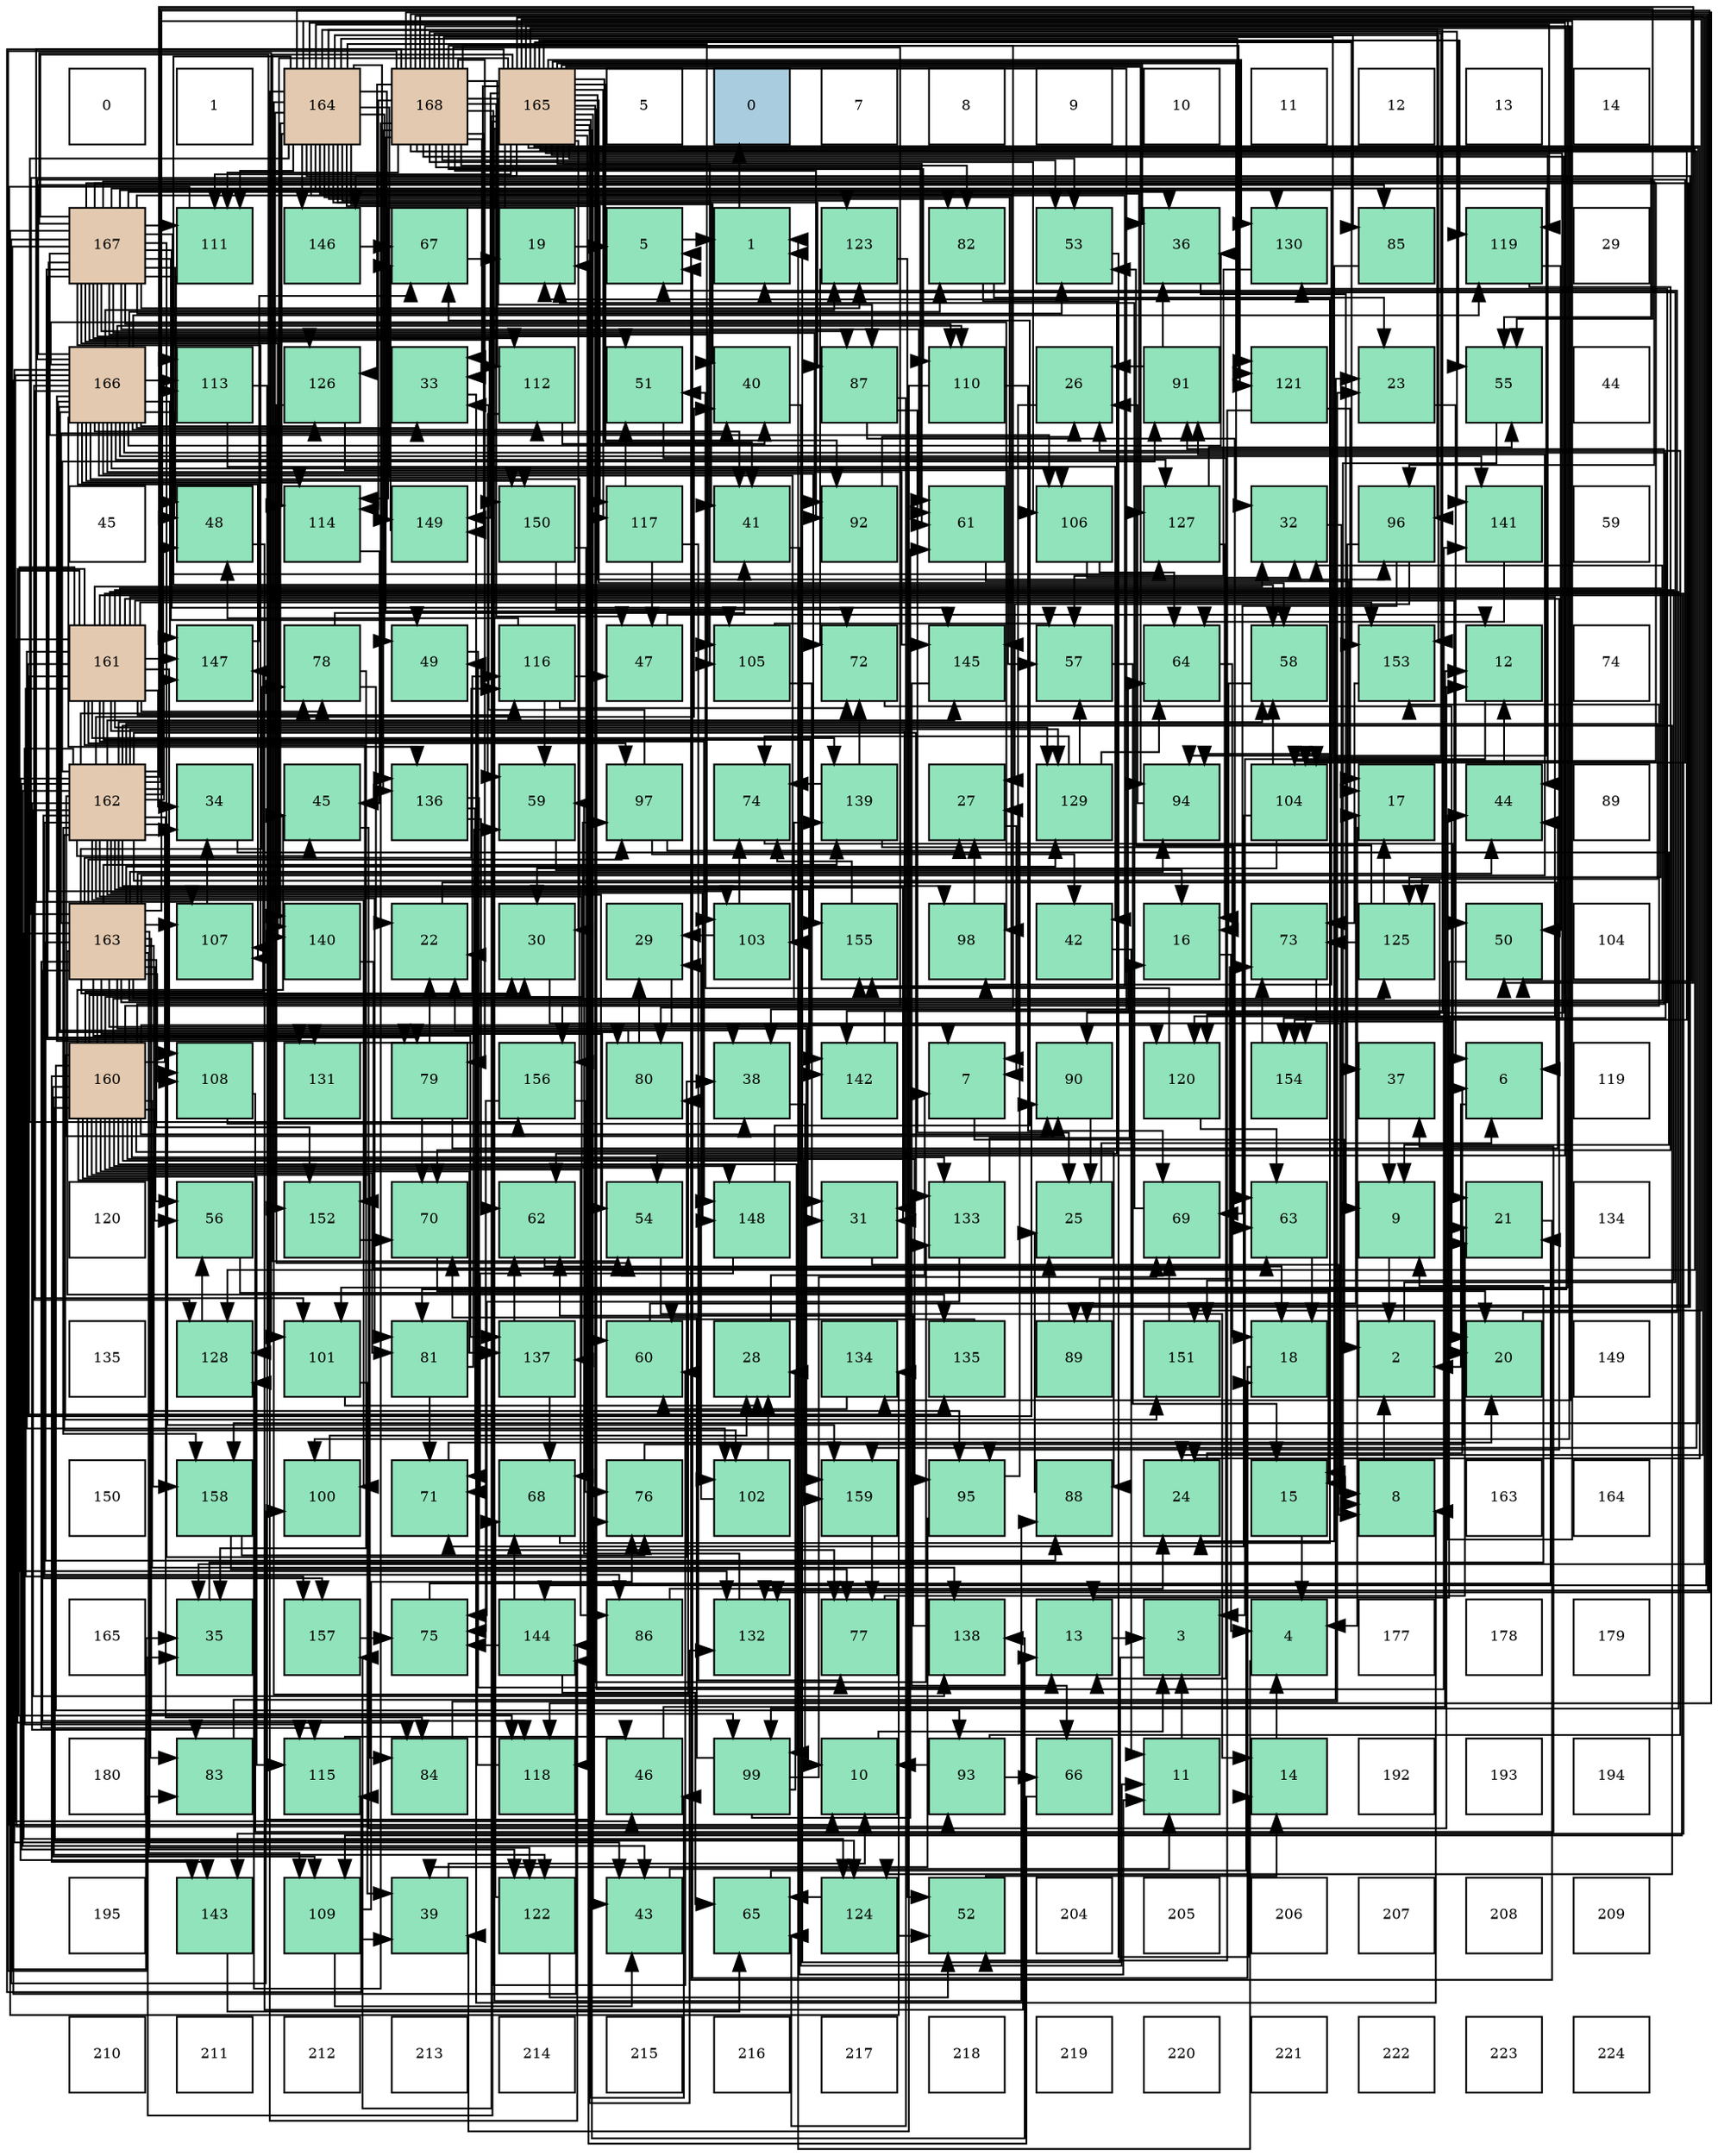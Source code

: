 digraph layout{
 rankdir=TB;
 splines=ortho;
 node [style=filled shape=square fixedsize=true width=0.6];
0[label="0", fontsize=8, fillcolor="#ffffff"];
1[label="1", fontsize=8, fillcolor="#ffffff"];
2[label="164", fontsize=8, fillcolor="#e3c9af"];
3[label="168", fontsize=8, fillcolor="#e3c9af"];
4[label="165", fontsize=8, fillcolor="#e3c9af"];
5[label="5", fontsize=8, fillcolor="#ffffff"];
6[label="0", fontsize=8, fillcolor="#a9ccde"];
7[label="7", fontsize=8, fillcolor="#ffffff"];
8[label="8", fontsize=8, fillcolor="#ffffff"];
9[label="9", fontsize=8, fillcolor="#ffffff"];
10[label="10", fontsize=8, fillcolor="#ffffff"];
11[label="11", fontsize=8, fillcolor="#ffffff"];
12[label="12", fontsize=8, fillcolor="#ffffff"];
13[label="13", fontsize=8, fillcolor="#ffffff"];
14[label="14", fontsize=8, fillcolor="#ffffff"];
15[label="167", fontsize=8, fillcolor="#e3c9af"];
16[label="111", fontsize=8, fillcolor="#91e3bb"];
17[label="146", fontsize=8, fillcolor="#91e3bb"];
18[label="67", fontsize=8, fillcolor="#91e3bb"];
19[label="19", fontsize=8, fillcolor="#91e3bb"];
20[label="5", fontsize=8, fillcolor="#91e3bb"];
21[label="1", fontsize=8, fillcolor="#91e3bb"];
22[label="123", fontsize=8, fillcolor="#91e3bb"];
23[label="82", fontsize=8, fillcolor="#91e3bb"];
24[label="53", fontsize=8, fillcolor="#91e3bb"];
25[label="36", fontsize=8, fillcolor="#91e3bb"];
26[label="130", fontsize=8, fillcolor="#91e3bb"];
27[label="85", fontsize=8, fillcolor="#91e3bb"];
28[label="119", fontsize=8, fillcolor="#91e3bb"];
29[label="29", fontsize=8, fillcolor="#ffffff"];
30[label="166", fontsize=8, fillcolor="#e3c9af"];
31[label="113", fontsize=8, fillcolor="#91e3bb"];
32[label="126", fontsize=8, fillcolor="#91e3bb"];
33[label="33", fontsize=8, fillcolor="#91e3bb"];
34[label="112", fontsize=8, fillcolor="#91e3bb"];
35[label="51", fontsize=8, fillcolor="#91e3bb"];
36[label="40", fontsize=8, fillcolor="#91e3bb"];
37[label="87", fontsize=8, fillcolor="#91e3bb"];
38[label="110", fontsize=8, fillcolor="#91e3bb"];
39[label="26", fontsize=8, fillcolor="#91e3bb"];
40[label="91", fontsize=8, fillcolor="#91e3bb"];
41[label="121", fontsize=8, fillcolor="#91e3bb"];
42[label="23", fontsize=8, fillcolor="#91e3bb"];
43[label="55", fontsize=8, fillcolor="#91e3bb"];
44[label="44", fontsize=8, fillcolor="#ffffff"];
45[label="45", fontsize=8, fillcolor="#ffffff"];
46[label="48", fontsize=8, fillcolor="#91e3bb"];
47[label="114", fontsize=8, fillcolor="#91e3bb"];
48[label="149", fontsize=8, fillcolor="#91e3bb"];
49[label="150", fontsize=8, fillcolor="#91e3bb"];
50[label="117", fontsize=8, fillcolor="#91e3bb"];
51[label="41", fontsize=8, fillcolor="#91e3bb"];
52[label="92", fontsize=8, fillcolor="#91e3bb"];
53[label="61", fontsize=8, fillcolor="#91e3bb"];
54[label="106", fontsize=8, fillcolor="#91e3bb"];
55[label="127", fontsize=8, fillcolor="#91e3bb"];
56[label="32", fontsize=8, fillcolor="#91e3bb"];
57[label="96", fontsize=8, fillcolor="#91e3bb"];
58[label="141", fontsize=8, fillcolor="#91e3bb"];
59[label="59", fontsize=8, fillcolor="#ffffff"];
60[label="161", fontsize=8, fillcolor="#e3c9af"];
61[label="147", fontsize=8, fillcolor="#91e3bb"];
62[label="78", fontsize=8, fillcolor="#91e3bb"];
63[label="49", fontsize=8, fillcolor="#91e3bb"];
64[label="116", fontsize=8, fillcolor="#91e3bb"];
65[label="47", fontsize=8, fillcolor="#91e3bb"];
66[label="105", fontsize=8, fillcolor="#91e3bb"];
67[label="72", fontsize=8, fillcolor="#91e3bb"];
68[label="145", fontsize=8, fillcolor="#91e3bb"];
69[label="57", fontsize=8, fillcolor="#91e3bb"];
70[label="64", fontsize=8, fillcolor="#91e3bb"];
71[label="58", fontsize=8, fillcolor="#91e3bb"];
72[label="153", fontsize=8, fillcolor="#91e3bb"];
73[label="12", fontsize=8, fillcolor="#91e3bb"];
74[label="74", fontsize=8, fillcolor="#ffffff"];
75[label="162", fontsize=8, fillcolor="#e3c9af"];
76[label="34", fontsize=8, fillcolor="#91e3bb"];
77[label="45", fontsize=8, fillcolor="#91e3bb"];
78[label="136", fontsize=8, fillcolor="#91e3bb"];
79[label="59", fontsize=8, fillcolor="#91e3bb"];
80[label="97", fontsize=8, fillcolor="#91e3bb"];
81[label="74", fontsize=8, fillcolor="#91e3bb"];
82[label="139", fontsize=8, fillcolor="#91e3bb"];
83[label="27", fontsize=8, fillcolor="#91e3bb"];
84[label="129", fontsize=8, fillcolor="#91e3bb"];
85[label="94", fontsize=8, fillcolor="#91e3bb"];
86[label="104", fontsize=8, fillcolor="#91e3bb"];
87[label="17", fontsize=8, fillcolor="#91e3bb"];
88[label="44", fontsize=8, fillcolor="#91e3bb"];
89[label="89", fontsize=8, fillcolor="#ffffff"];
90[label="163", fontsize=8, fillcolor="#e3c9af"];
91[label="107", fontsize=8, fillcolor="#91e3bb"];
92[label="140", fontsize=8, fillcolor="#91e3bb"];
93[label="22", fontsize=8, fillcolor="#91e3bb"];
94[label="30", fontsize=8, fillcolor="#91e3bb"];
95[label="29", fontsize=8, fillcolor="#91e3bb"];
96[label="103", fontsize=8, fillcolor="#91e3bb"];
97[label="155", fontsize=8, fillcolor="#91e3bb"];
98[label="98", fontsize=8, fillcolor="#91e3bb"];
99[label="42", fontsize=8, fillcolor="#91e3bb"];
100[label="16", fontsize=8, fillcolor="#91e3bb"];
101[label="73", fontsize=8, fillcolor="#91e3bb"];
102[label="125", fontsize=8, fillcolor="#91e3bb"];
103[label="50", fontsize=8, fillcolor="#91e3bb"];
104[label="104", fontsize=8, fillcolor="#ffffff"];
105[label="160", fontsize=8, fillcolor="#e3c9af"];
106[label="108", fontsize=8, fillcolor="#91e3bb"];
107[label="131", fontsize=8, fillcolor="#91e3bb"];
108[label="79", fontsize=8, fillcolor="#91e3bb"];
109[label="156", fontsize=8, fillcolor="#91e3bb"];
110[label="80", fontsize=8, fillcolor="#91e3bb"];
111[label="38", fontsize=8, fillcolor="#91e3bb"];
112[label="142", fontsize=8, fillcolor="#91e3bb"];
113[label="7", fontsize=8, fillcolor="#91e3bb"];
114[label="90", fontsize=8, fillcolor="#91e3bb"];
115[label="120", fontsize=8, fillcolor="#91e3bb"];
116[label="154", fontsize=8, fillcolor="#91e3bb"];
117[label="37", fontsize=8, fillcolor="#91e3bb"];
118[label="6", fontsize=8, fillcolor="#91e3bb"];
119[label="119", fontsize=8, fillcolor="#ffffff"];
120[label="120", fontsize=8, fillcolor="#ffffff"];
121[label="56", fontsize=8, fillcolor="#91e3bb"];
122[label="152", fontsize=8, fillcolor="#91e3bb"];
123[label="70", fontsize=8, fillcolor="#91e3bb"];
124[label="62", fontsize=8, fillcolor="#91e3bb"];
125[label="54", fontsize=8, fillcolor="#91e3bb"];
126[label="148", fontsize=8, fillcolor="#91e3bb"];
127[label="31", fontsize=8, fillcolor="#91e3bb"];
128[label="133", fontsize=8, fillcolor="#91e3bb"];
129[label="25", fontsize=8, fillcolor="#91e3bb"];
130[label="69", fontsize=8, fillcolor="#91e3bb"];
131[label="63", fontsize=8, fillcolor="#91e3bb"];
132[label="9", fontsize=8, fillcolor="#91e3bb"];
133[label="21", fontsize=8, fillcolor="#91e3bb"];
134[label="134", fontsize=8, fillcolor="#ffffff"];
135[label="135", fontsize=8, fillcolor="#ffffff"];
136[label="128", fontsize=8, fillcolor="#91e3bb"];
137[label="101", fontsize=8, fillcolor="#91e3bb"];
138[label="81", fontsize=8, fillcolor="#91e3bb"];
139[label="137", fontsize=8, fillcolor="#91e3bb"];
140[label="60", fontsize=8, fillcolor="#91e3bb"];
141[label="28", fontsize=8, fillcolor="#91e3bb"];
142[label="134", fontsize=8, fillcolor="#91e3bb"];
143[label="135", fontsize=8, fillcolor="#91e3bb"];
144[label="89", fontsize=8, fillcolor="#91e3bb"];
145[label="151", fontsize=8, fillcolor="#91e3bb"];
146[label="18", fontsize=8, fillcolor="#91e3bb"];
147[label="2", fontsize=8, fillcolor="#91e3bb"];
148[label="20", fontsize=8, fillcolor="#91e3bb"];
149[label="149", fontsize=8, fillcolor="#ffffff"];
150[label="150", fontsize=8, fillcolor="#ffffff"];
151[label="158", fontsize=8, fillcolor="#91e3bb"];
152[label="100", fontsize=8, fillcolor="#91e3bb"];
153[label="71", fontsize=8, fillcolor="#91e3bb"];
154[label="68", fontsize=8, fillcolor="#91e3bb"];
155[label="76", fontsize=8, fillcolor="#91e3bb"];
156[label="102", fontsize=8, fillcolor="#91e3bb"];
157[label="159", fontsize=8, fillcolor="#91e3bb"];
158[label="95", fontsize=8, fillcolor="#91e3bb"];
159[label="88", fontsize=8, fillcolor="#91e3bb"];
160[label="24", fontsize=8, fillcolor="#91e3bb"];
161[label="15", fontsize=8, fillcolor="#91e3bb"];
162[label="8", fontsize=8, fillcolor="#91e3bb"];
163[label="163", fontsize=8, fillcolor="#ffffff"];
164[label="164", fontsize=8, fillcolor="#ffffff"];
165[label="165", fontsize=8, fillcolor="#ffffff"];
166[label="35", fontsize=8, fillcolor="#91e3bb"];
167[label="157", fontsize=8, fillcolor="#91e3bb"];
168[label="75", fontsize=8, fillcolor="#91e3bb"];
169[label="144", fontsize=8, fillcolor="#91e3bb"];
170[label="86", fontsize=8, fillcolor="#91e3bb"];
171[label="132", fontsize=8, fillcolor="#91e3bb"];
172[label="77", fontsize=8, fillcolor="#91e3bb"];
173[label="138", fontsize=8, fillcolor="#91e3bb"];
174[label="13", fontsize=8, fillcolor="#91e3bb"];
175[label="3", fontsize=8, fillcolor="#91e3bb"];
176[label="4", fontsize=8, fillcolor="#91e3bb"];
177[label="177", fontsize=8, fillcolor="#ffffff"];
178[label="178", fontsize=8, fillcolor="#ffffff"];
179[label="179", fontsize=8, fillcolor="#ffffff"];
180[label="180", fontsize=8, fillcolor="#ffffff"];
181[label="83", fontsize=8, fillcolor="#91e3bb"];
182[label="115", fontsize=8, fillcolor="#91e3bb"];
183[label="84", fontsize=8, fillcolor="#91e3bb"];
184[label="118", fontsize=8, fillcolor="#91e3bb"];
185[label="46", fontsize=8, fillcolor="#91e3bb"];
186[label="99", fontsize=8, fillcolor="#91e3bb"];
187[label="10", fontsize=8, fillcolor="#91e3bb"];
188[label="93", fontsize=8, fillcolor="#91e3bb"];
189[label="66", fontsize=8, fillcolor="#91e3bb"];
190[label="11", fontsize=8, fillcolor="#91e3bb"];
191[label="14", fontsize=8, fillcolor="#91e3bb"];
192[label="192", fontsize=8, fillcolor="#ffffff"];
193[label="193", fontsize=8, fillcolor="#ffffff"];
194[label="194", fontsize=8, fillcolor="#ffffff"];
195[label="195", fontsize=8, fillcolor="#ffffff"];
196[label="143", fontsize=8, fillcolor="#91e3bb"];
197[label="109", fontsize=8, fillcolor="#91e3bb"];
198[label="39", fontsize=8, fillcolor="#91e3bb"];
199[label="122", fontsize=8, fillcolor="#91e3bb"];
200[label="43", fontsize=8, fillcolor="#91e3bb"];
201[label="65", fontsize=8, fillcolor="#91e3bb"];
202[label="124", fontsize=8, fillcolor="#91e3bb"];
203[label="52", fontsize=8, fillcolor="#91e3bb"];
204[label="204", fontsize=8, fillcolor="#ffffff"];
205[label="205", fontsize=8, fillcolor="#ffffff"];
206[label="206", fontsize=8, fillcolor="#ffffff"];
207[label="207", fontsize=8, fillcolor="#ffffff"];
208[label="208", fontsize=8, fillcolor="#ffffff"];
209[label="209", fontsize=8, fillcolor="#ffffff"];
210[label="210", fontsize=8, fillcolor="#ffffff"];
211[label="211", fontsize=8, fillcolor="#ffffff"];
212[label="212", fontsize=8, fillcolor="#ffffff"];
213[label="213", fontsize=8, fillcolor="#ffffff"];
214[label="214", fontsize=8, fillcolor="#ffffff"];
215[label="215", fontsize=8, fillcolor="#ffffff"];
216[label="216", fontsize=8, fillcolor="#ffffff"];
217[label="217", fontsize=8, fillcolor="#ffffff"];
218[label="218", fontsize=8, fillcolor="#ffffff"];
219[label="219", fontsize=8, fillcolor="#ffffff"];
220[label="220", fontsize=8, fillcolor="#ffffff"];
221[label="221", fontsize=8, fillcolor="#ffffff"];
222[label="222", fontsize=8, fillcolor="#ffffff"];
223[label="223", fontsize=8, fillcolor="#ffffff"];
224[label="224", fontsize=8, fillcolor="#ffffff"];
edge [constraint=false, style=vis];21 -> 6;
147 -> 21;
175 -> 21;
176 -> 21;
20 -> 21;
118 -> 147;
113 -> 147;
162 -> 147;
132 -> 147;
187 -> 175;
190 -> 175;
73 -> 175;
174 -> 175;
191 -> 176;
161 -> 176;
100 -> 176;
87 -> 176;
146 -> 20;
19 -> 20;
148 -> 20;
133 -> 20;
93 -> 118;
42 -> 118;
160 -> 118;
129 -> 118;
39 -> 113;
83 -> 113;
141 -> 113;
95 -> 113;
94 -> 162;
127 -> 162;
56 -> 162;
33 -> 162;
76 -> 132;
166 -> 132;
25 -> 132;
117 -> 132;
111 -> 187;
198 -> 187;
36 -> 190;
51 -> 190;
99 -> 190;
200 -> 190;
88 -> 73;
77 -> 73;
185 -> 73;
65 -> 73;
46 -> 174;
63 -> 174;
103 -> 174;
35 -> 174;
203 -> 191;
24 -> 191;
125 -> 191;
43 -> 161;
121 -> 161;
69 -> 161;
71 -> 100;
79 -> 100;
140 -> 87;
53 -> 87;
124 -> 146;
131 -> 146;
70 -> 146;
201 -> 146;
189 -> 19;
18 -> 19;
154 -> 19;
130 -> 19;
123 -> 148;
153 -> 148;
67 -> 148;
101 -> 148;
81 -> 133;
168 -> 133;
155 -> 133;
172 -> 133;
62 -> 93;
62 -> 166;
62 -> 51;
108 -> 93;
108 -> 88;
108 -> 123;
110 -> 93;
110 -> 95;
138 -> 93;
138 -> 153;
23 -> 42;
23 -> 124;
181 -> 42;
183 -> 42;
27 -> 160;
170 -> 160;
37 -> 129;
37 -> 131;
37 -> 201;
159 -> 129;
144 -> 129;
144 -> 101;
114 -> 129;
40 -> 39;
40 -> 25;
52 -> 39;
188 -> 187;
188 -> 39;
188 -> 189;
85 -> 39;
158 -> 83;
158 -> 198;
57 -> 83;
57 -> 117;
57 -> 130;
80 -> 83;
80 -> 33;
80 -> 99;
98 -> 83;
186 -> 141;
186 -> 53;
186 -> 130;
186 -> 123;
152 -> 141;
137 -> 141;
137 -> 198;
156 -> 141;
156 -> 95;
96 -> 95;
96 -> 81;
86 -> 94;
86 -> 71;
86 -> 153;
66 -> 127;
66 -> 69;
54 -> 56;
54 -> 70;
91 -> 76;
106 -> 117;
106 -> 111;
197 -> 198;
197 -> 200;
197 -> 155;
38 -> 198;
38 -> 130;
16 -> 187;
34 -> 36;
34 -> 79;
31 -> 99;
31 -> 155;
47 -> 77;
182 -> 185;
64 -> 65;
64 -> 46;
64 -> 79;
64 -> 67;
50 -> 65;
50 -> 35;
50 -> 172;
184 -> 63;
28 -> 103;
28 -> 123;
115 -> 35;
115 -> 131;
41 -> 87;
41 -> 203;
199 -> 203;
199 -> 154;
22 -> 203;
22 -> 67;
202 -> 203;
202 -> 201;
102 -> 87;
102 -> 24;
102 -> 101;
32 -> 125;
32 -> 69;
55 -> 100;
55 -> 43;
136 -> 121;
84 -> 69;
84 -> 70;
84 -> 81;
26 -> 69;
107 -> 79;
171 -> 79;
128 -> 100;
128 -> 168;
142 -> 140;
143 -> 140;
78 -> 124;
78 -> 153;
78 -> 172;
139 -> 124;
139 -> 154;
173 -> 124;
82 -> 131;
82 -> 67;
82 -> 81;
92 -> 131;
58 -> 70;
112 -> 70;
196 -> 201;
169 -> 201;
169 -> 154;
169 -> 168;
68 -> 189;
17 -> 18;
61 -> 18;
126 -> 18;
126 -> 153;
48 -> 18;
49 -> 154;
49 -> 67;
145 -> 130;
122 -> 123;
72 -> 101;
116 -> 101;
97 -> 81;
109 -> 168;
109 -> 155;
167 -> 168;
151 -> 155;
151 -> 172;
157 -> 172;
105 -> 94;
105 -> 76;
105 -> 77;
105 -> 121;
105 -> 138;
105 -> 181;
105 -> 183;
105 -> 170;
105 -> 159;
105 -> 114;
105 -> 40;
105 -> 188;
105 -> 158;
105 -> 80;
105 -> 186;
105 -> 156;
105 -> 197;
105 -> 182;
105 -> 64;
105 -> 115;
105 -> 199;
105 -> 202;
105 -> 128;
105 -> 139;
105 -> 173;
105 -> 82;
105 -> 196;
105 -> 61;
105 -> 126;
105 -> 145;
105 -> 72;
105 -> 151;
105 -> 157;
60 -> 127;
60 -> 56;
60 -> 76;
60 -> 103;
60 -> 62;
60 -> 183;
60 -> 114;
60 -> 188;
60 -> 158;
60 -> 80;
60 -> 186;
60 -> 156;
60 -> 106;
60 -> 197;
60 -> 64;
60 -> 184;
60 -> 115;
60 -> 102;
60 -> 84;
60 -> 171;
60 -> 143;
60 -> 82;
60 -> 112;
60 -> 196;
60 -> 61;
60 -> 126;
60 -> 145;
60 -> 122;
60 -> 72;
60 -> 167;
75 -> 127;
75 -> 36;
75 -> 200;
75 -> 88;
75 -> 77;
75 -> 46;
75 -> 103;
75 -> 43;
75 -> 71;
75 -> 140;
75 -> 62;
75 -> 138;
75 -> 181;
75 -> 183;
75 -> 170;
75 -> 114;
75 -> 40;
75 -> 98;
75 -> 152;
75 -> 156;
75 -> 106;
75 -> 31;
75 -> 182;
75 -> 115;
75 -> 199;
75 -> 202;
75 -> 102;
75 -> 84;
75 -> 128;
75 -> 139;
75 -> 173;
75 -> 112;
75 -> 196;
75 -> 68;
75 -> 61;
75 -> 126;
75 -> 167;
75 -> 151;
75 -> 157;
90 -> 94;
90 -> 127;
90 -> 56;
90 -> 36;
90 -> 88;
90 -> 103;
90 -> 125;
90 -> 43;
90 -> 121;
90 -> 62;
90 -> 159;
90 -> 40;
90 -> 85;
90 -> 158;
90 -> 80;
90 -> 186;
90 -> 91;
90 -> 106;
90 -> 197;
90 -> 182;
90 -> 64;
90 -> 184;
90 -> 199;
90 -> 202;
90 -> 102;
90 -> 84;
90 -> 26;
90 -> 143;
90 -> 139;
90 -> 82;
90 -> 122;
90 -> 157;
2 -> 36;
2 -> 51;
2 -> 63;
2 -> 125;
2 -> 71;
2 -> 110;
2 -> 23;
2 -> 27;
2 -> 37;
2 -> 144;
2 -> 57;
2 -> 137;
2 -> 96;
2 -> 16;
2 -> 47;
2 -> 50;
2 -> 28;
2 -> 41;
2 -> 22;
2 -> 55;
2 -> 26;
2 -> 171;
2 -> 78;
2 -> 92;
2 -> 112;
2 -> 169;
2 -> 68;
2 -> 17;
2 -> 48;
2 -> 49;
2 -> 122;
2 -> 97;
2 -> 109;
4 -> 160;
4 -> 94;
4 -> 56;
4 -> 33;
4 -> 166;
4 -> 25;
4 -> 111;
4 -> 51;
4 -> 200;
4 -> 88;
4 -> 185;
4 -> 24;
4 -> 125;
4 -> 43;
4 -> 71;
4 -> 53;
4 -> 138;
4 -> 181;
4 -> 159;
4 -> 52;
4 -> 85;
4 -> 57;
4 -> 66;
4 -> 91;
4 -> 16;
4 -> 47;
4 -> 50;
4 -> 184;
4 -> 28;
4 -> 41;
4 -> 136;
4 -> 26;
4 -> 171;
4 -> 128;
4 -> 142;
4 -> 173;
4 -> 92;
4 -> 58;
4 -> 17;
4 -> 48;
4 -> 145;
4 -> 72;
4 -> 116;
4 -> 167;
4 -> 151;
30 -> 33;
30 -> 25;
30 -> 111;
30 -> 51;
30 -> 200;
30 -> 185;
30 -> 46;
30 -> 108;
30 -> 110;
30 -> 23;
30 -> 27;
30 -> 98;
30 -> 137;
30 -> 96;
30 -> 86;
30 -> 54;
30 -> 91;
30 -> 38;
30 -> 34;
30 -> 31;
30 -> 47;
30 -> 28;
30 -> 22;
30 -> 32;
30 -> 55;
30 -> 136;
30 -> 107;
30 -> 78;
30 -> 58;
30 -> 169;
30 -> 68;
30 -> 61;
30 -> 49;
30 -> 116;
30 -> 97;
30 -> 109;
15 -> 166;
15 -> 25;
15 -> 111;
15 -> 46;
15 -> 63;
15 -> 35;
15 -> 24;
15 -> 53;
15 -> 108;
15 -> 37;
15 -> 144;
15 -> 52;
15 -> 85;
15 -> 57;
15 -> 98;
15 -> 152;
15 -> 137;
15 -> 96;
15 -> 86;
15 -> 66;
15 -> 54;
15 -> 91;
15 -> 38;
15 -> 16;
15 -> 34;
15 -> 31;
15 -> 22;
15 -> 32;
15 -> 55;
15 -> 136;
15 -> 107;
15 -> 142;
15 -> 92;
15 -> 68;
15 -> 49;
15 -> 97;
3 -> 160;
3 -> 33;
3 -> 166;
3 -> 65;
3 -> 24;
3 -> 140;
3 -> 53;
3 -> 108;
3 -> 110;
3 -> 23;
3 -> 37;
3 -> 114;
3 -> 52;
3 -> 85;
3 -> 152;
3 -> 86;
3 -> 66;
3 -> 54;
3 -> 38;
3 -> 16;
3 -> 34;
3 -> 47;
3 -> 182;
3 -> 184;
3 -> 41;
3 -> 32;
3 -> 136;
3 -> 171;
3 -> 78;
3 -> 58;
3 -> 169;
3 -> 48;
3 -> 72;
3 -> 116;
3 -> 109;
3 -> 157;
edge [constraint=true, style=invis];
0 -> 15 -> 30 -> 45 -> 60 -> 75 -> 90 -> 105 -> 120 -> 135 -> 150 -> 165 -> 180 -> 195 -> 210;
1 -> 16 -> 31 -> 46 -> 61 -> 76 -> 91 -> 106 -> 121 -> 136 -> 151 -> 166 -> 181 -> 196 -> 211;
2 -> 17 -> 32 -> 47 -> 62 -> 77 -> 92 -> 107 -> 122 -> 137 -> 152 -> 167 -> 182 -> 197 -> 212;
3 -> 18 -> 33 -> 48 -> 63 -> 78 -> 93 -> 108 -> 123 -> 138 -> 153 -> 168 -> 183 -> 198 -> 213;
4 -> 19 -> 34 -> 49 -> 64 -> 79 -> 94 -> 109 -> 124 -> 139 -> 154 -> 169 -> 184 -> 199 -> 214;
5 -> 20 -> 35 -> 50 -> 65 -> 80 -> 95 -> 110 -> 125 -> 140 -> 155 -> 170 -> 185 -> 200 -> 215;
6 -> 21 -> 36 -> 51 -> 66 -> 81 -> 96 -> 111 -> 126 -> 141 -> 156 -> 171 -> 186 -> 201 -> 216;
7 -> 22 -> 37 -> 52 -> 67 -> 82 -> 97 -> 112 -> 127 -> 142 -> 157 -> 172 -> 187 -> 202 -> 217;
8 -> 23 -> 38 -> 53 -> 68 -> 83 -> 98 -> 113 -> 128 -> 143 -> 158 -> 173 -> 188 -> 203 -> 218;
9 -> 24 -> 39 -> 54 -> 69 -> 84 -> 99 -> 114 -> 129 -> 144 -> 159 -> 174 -> 189 -> 204 -> 219;
10 -> 25 -> 40 -> 55 -> 70 -> 85 -> 100 -> 115 -> 130 -> 145 -> 160 -> 175 -> 190 -> 205 -> 220;
11 -> 26 -> 41 -> 56 -> 71 -> 86 -> 101 -> 116 -> 131 -> 146 -> 161 -> 176 -> 191 -> 206 -> 221;
12 -> 27 -> 42 -> 57 -> 72 -> 87 -> 102 -> 117 -> 132 -> 147 -> 162 -> 177 -> 192 -> 207 -> 222;
13 -> 28 -> 43 -> 58 -> 73 -> 88 -> 103 -> 118 -> 133 -> 148 -> 163 -> 178 -> 193 -> 208 -> 223;
14 -> 29 -> 44 -> 59 -> 74 -> 89 -> 104 -> 119 -> 134 -> 149 -> 164 -> 179 -> 194 -> 209 -> 224;
rank = same {0 -> 1 -> 2 -> 3 -> 4 -> 5 -> 6 -> 7 -> 8 -> 9 -> 10 -> 11 -> 12 -> 13 -> 14};
rank = same {15 -> 16 -> 17 -> 18 -> 19 -> 20 -> 21 -> 22 -> 23 -> 24 -> 25 -> 26 -> 27 -> 28 -> 29};
rank = same {30 -> 31 -> 32 -> 33 -> 34 -> 35 -> 36 -> 37 -> 38 -> 39 -> 40 -> 41 -> 42 -> 43 -> 44};
rank = same {45 -> 46 -> 47 -> 48 -> 49 -> 50 -> 51 -> 52 -> 53 -> 54 -> 55 -> 56 -> 57 -> 58 -> 59};
rank = same {60 -> 61 -> 62 -> 63 -> 64 -> 65 -> 66 -> 67 -> 68 -> 69 -> 70 -> 71 -> 72 -> 73 -> 74};
rank = same {75 -> 76 -> 77 -> 78 -> 79 -> 80 -> 81 -> 82 -> 83 -> 84 -> 85 -> 86 -> 87 -> 88 -> 89};
rank = same {90 -> 91 -> 92 -> 93 -> 94 -> 95 -> 96 -> 97 -> 98 -> 99 -> 100 -> 101 -> 102 -> 103 -> 104};
rank = same {105 -> 106 -> 107 -> 108 -> 109 -> 110 -> 111 -> 112 -> 113 -> 114 -> 115 -> 116 -> 117 -> 118 -> 119};
rank = same {120 -> 121 -> 122 -> 123 -> 124 -> 125 -> 126 -> 127 -> 128 -> 129 -> 130 -> 131 -> 132 -> 133 -> 134};
rank = same {135 -> 136 -> 137 -> 138 -> 139 -> 140 -> 141 -> 142 -> 143 -> 144 -> 145 -> 146 -> 147 -> 148 -> 149};
rank = same {150 -> 151 -> 152 -> 153 -> 154 -> 155 -> 156 -> 157 -> 158 -> 159 -> 160 -> 161 -> 162 -> 163 -> 164};
rank = same {165 -> 166 -> 167 -> 168 -> 169 -> 170 -> 171 -> 172 -> 173 -> 174 -> 175 -> 176 -> 177 -> 178 -> 179};
rank = same {180 -> 181 -> 182 -> 183 -> 184 -> 185 -> 186 -> 187 -> 188 -> 189 -> 190 -> 191 -> 192 -> 193 -> 194};
rank = same {195 -> 196 -> 197 -> 198 -> 199 -> 200 -> 201 -> 202 -> 203 -> 204 -> 205 -> 206 -> 207 -> 208 -> 209};
rank = same {210 -> 211 -> 212 -> 213 -> 214 -> 215 -> 216 -> 217 -> 218 -> 219 -> 220 -> 221 -> 222 -> 223 -> 224};
}